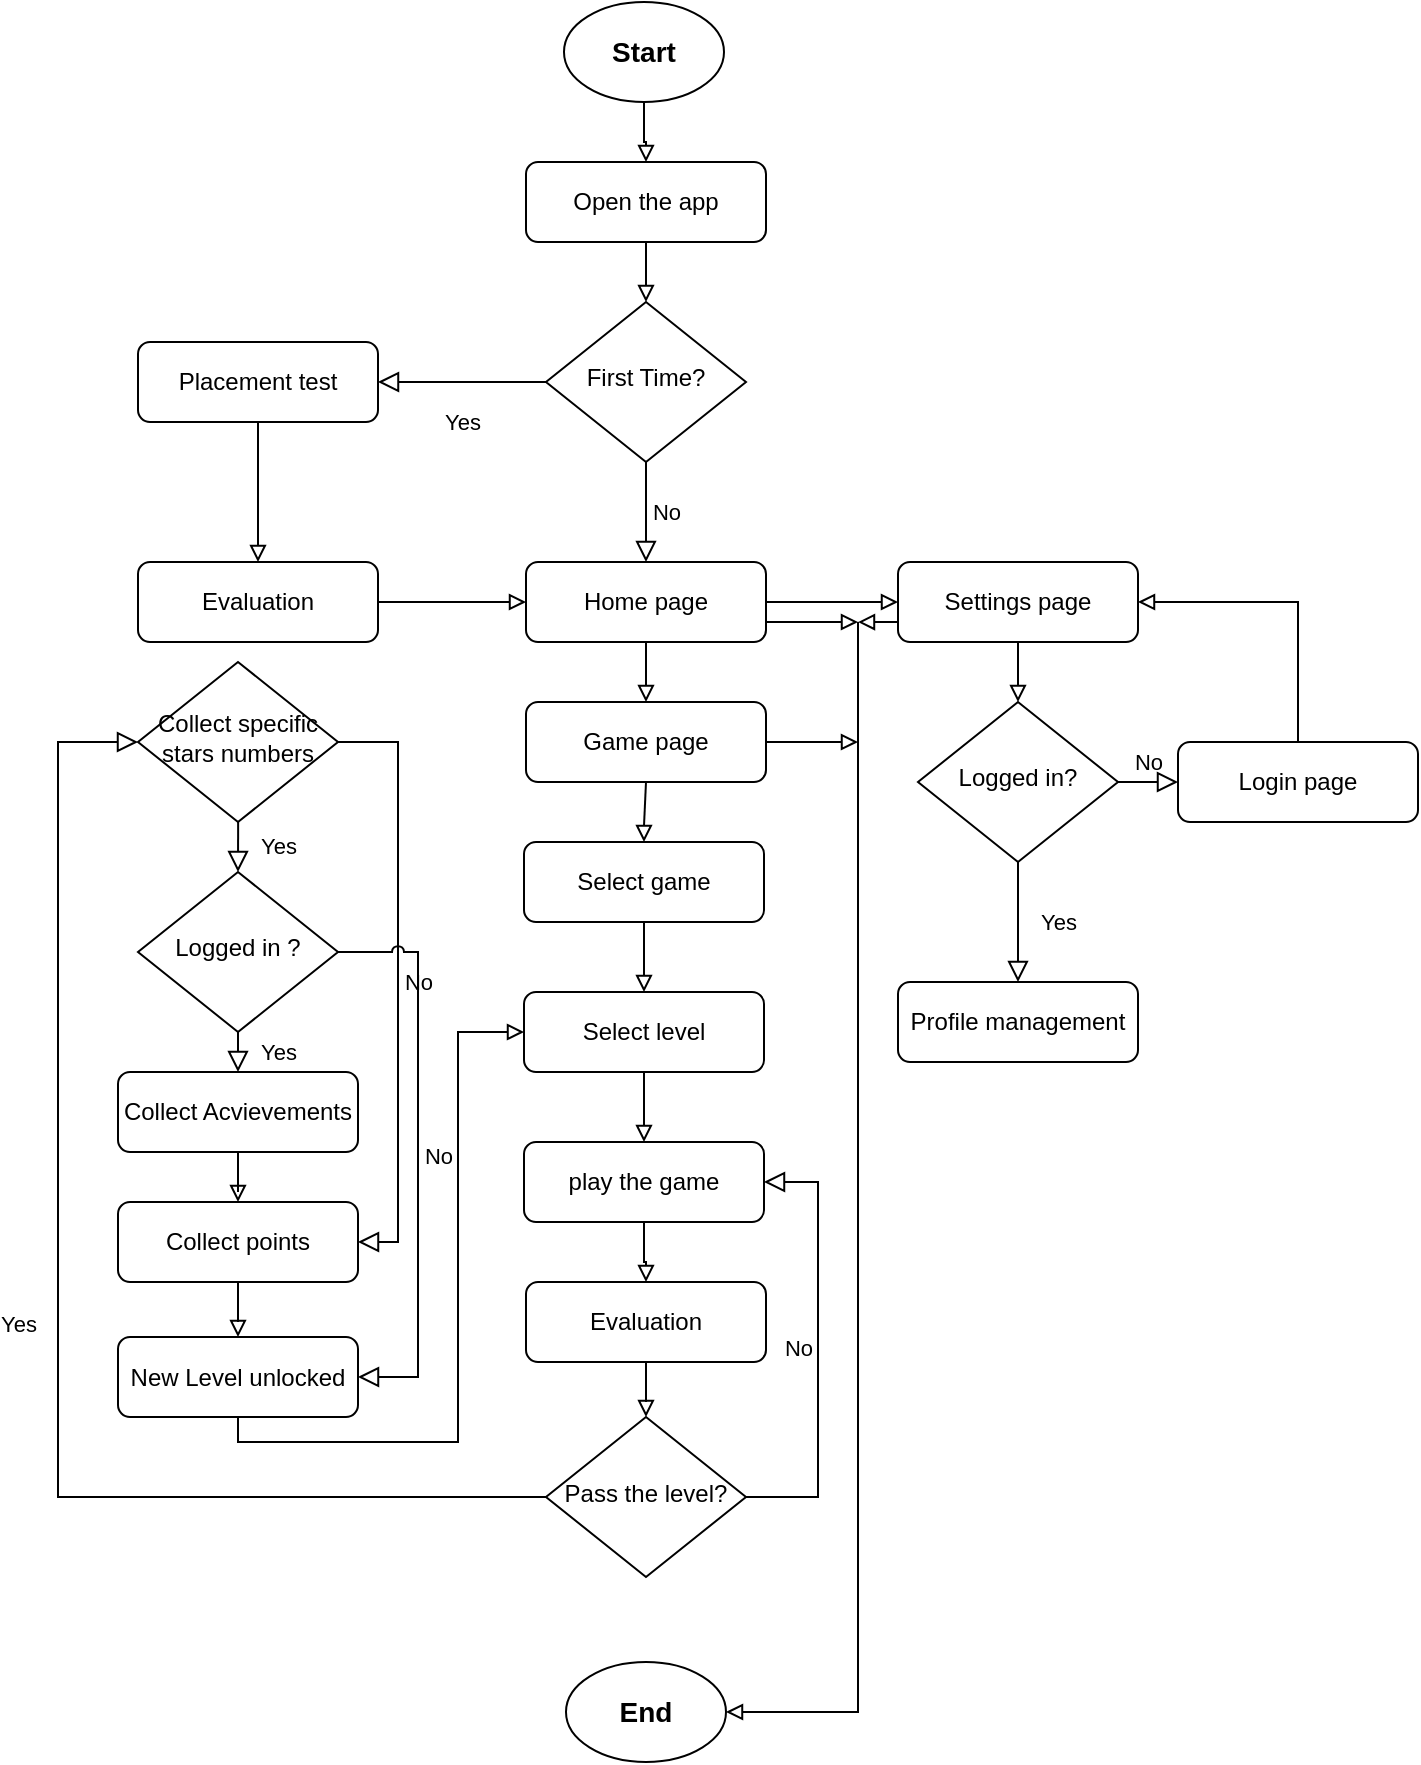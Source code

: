 <mxfile version="20.5.1" type="device"><diagram id="C5RBs43oDa-KdzZeNtuy" name="Page-1"><mxGraphModel dx="1447" dy="867" grid="1" gridSize="10" guides="1" tooltips="1" connect="1" arrows="1" fold="1" page="1" pageScale="1" pageWidth="827" pageHeight="1169" math="0" shadow="0"><root><mxCell id="WIyWlLk6GJQsqaUBKTNV-0"/><mxCell id="WIyWlLk6GJQsqaUBKTNV-1" parent="WIyWlLk6GJQsqaUBKTNV-0"/><mxCell id="6Lkn3pW94tl1GRqNyoGB-29" style="edgeStyle=orthogonalEdgeStyle;rounded=0;orthogonalLoop=1;jettySize=auto;html=1;fontSize=14;endArrow=block;endFill=0;" edge="1" parent="WIyWlLk6GJQsqaUBKTNV-1" source="WIyWlLk6GJQsqaUBKTNV-3" target="WIyWlLk6GJQsqaUBKTNV-6"><mxGeometry relative="1" as="geometry"/></mxCell><mxCell id="WIyWlLk6GJQsqaUBKTNV-3" value="Open the app" style="rounded=1;whiteSpace=wrap;html=1;fontSize=12;glass=0;strokeWidth=1;shadow=0;" parent="WIyWlLk6GJQsqaUBKTNV-1" vertex="1"><mxGeometry x="354" y="90" width="120" height="40" as="geometry"/></mxCell><mxCell id="WIyWlLk6GJQsqaUBKTNV-4" value="Yes" style="rounded=0;html=1;jettySize=auto;orthogonalLoop=1;fontSize=11;endArrow=block;endFill=0;endSize=8;strokeWidth=1;shadow=0;labelBackgroundColor=none;edgeStyle=orthogonalEdgeStyle;entryX=1;entryY=0.5;entryDx=0;entryDy=0;" parent="WIyWlLk6GJQsqaUBKTNV-1" source="WIyWlLk6GJQsqaUBKTNV-6" target="6Lkn3pW94tl1GRqNyoGB-2" edge="1"><mxGeometry y="20" relative="1" as="geometry"><mxPoint as="offset"/><mxPoint x="220" y="220" as="targetPoint"/></mxGeometry></mxCell><mxCell id="WIyWlLk6GJQsqaUBKTNV-5" value="No" style="edgeStyle=orthogonalEdgeStyle;rounded=0;html=1;jettySize=auto;orthogonalLoop=1;fontSize=11;endArrow=block;endFill=0;endSize=8;strokeWidth=1;shadow=0;labelBackgroundColor=none;entryX=0.5;entryY=0;entryDx=0;entryDy=0;" parent="WIyWlLk6GJQsqaUBKTNV-1" source="WIyWlLk6GJQsqaUBKTNV-6" target="6Lkn3pW94tl1GRqNyoGB-3" edge="1"><mxGeometry y="10" relative="1" as="geometry"><mxPoint as="offset"/><mxPoint x="570" y="220" as="targetPoint"/></mxGeometry></mxCell><mxCell id="WIyWlLk6GJQsqaUBKTNV-6" value="First Time?" style="rhombus;whiteSpace=wrap;html=1;shadow=0;fontFamily=Helvetica;fontSize=12;align=center;strokeWidth=1;spacing=6;spacingTop=-4;" parent="WIyWlLk6GJQsqaUBKTNV-1" vertex="1"><mxGeometry x="364" y="160" width="100" height="80" as="geometry"/></mxCell><mxCell id="6Lkn3pW94tl1GRqNyoGB-28" style="edgeStyle=orthogonalEdgeStyle;rounded=0;orthogonalLoop=1;jettySize=auto;html=1;fontSize=14;endArrow=block;endFill=0;" edge="1" parent="WIyWlLk6GJQsqaUBKTNV-1" source="6Lkn3pW94tl1GRqNyoGB-0" target="WIyWlLk6GJQsqaUBKTNV-3"><mxGeometry relative="1" as="geometry"/></mxCell><mxCell id="6Lkn3pW94tl1GRqNyoGB-0" value="&lt;font style=&quot;font-size: 14px;&quot;&gt;&lt;b&gt;Start&lt;/b&gt;&lt;/font&gt;" style="ellipse;whiteSpace=wrap;html=1;" vertex="1" parent="WIyWlLk6GJQsqaUBKTNV-1"><mxGeometry x="373" y="10" width="80" height="50" as="geometry"/></mxCell><mxCell id="6Lkn3pW94tl1GRqNyoGB-1" value="&lt;font style=&quot;font-size: 14px;&quot;&gt;&lt;b&gt;End&lt;/b&gt;&lt;/font&gt;" style="ellipse;whiteSpace=wrap;html=1;" vertex="1" parent="WIyWlLk6GJQsqaUBKTNV-1"><mxGeometry x="374" y="840" width="80" height="50" as="geometry"/></mxCell><mxCell id="6Lkn3pW94tl1GRqNyoGB-5" style="edgeStyle=orthogonalEdgeStyle;rounded=0;orthogonalLoop=1;jettySize=auto;html=1;entryX=0.5;entryY=0;entryDx=0;entryDy=0;fontSize=14;endArrow=block;endFill=0;" edge="1" parent="WIyWlLk6GJQsqaUBKTNV-1" source="6Lkn3pW94tl1GRqNyoGB-2" target="6Lkn3pW94tl1GRqNyoGB-4"><mxGeometry relative="1" as="geometry"/></mxCell><mxCell id="6Lkn3pW94tl1GRqNyoGB-2" value="Placement test" style="rounded=1;whiteSpace=wrap;html=1;fontSize=12;glass=0;strokeWidth=1;shadow=0;" vertex="1" parent="WIyWlLk6GJQsqaUBKTNV-1"><mxGeometry x="160" y="180" width="120" height="40" as="geometry"/></mxCell><mxCell id="6Lkn3pW94tl1GRqNyoGB-23" style="edgeStyle=orthogonalEdgeStyle;rounded=0;orthogonalLoop=1;jettySize=auto;html=1;entryX=0.5;entryY=0;entryDx=0;entryDy=0;fontSize=14;endArrow=block;endFill=0;" edge="1" parent="WIyWlLk6GJQsqaUBKTNV-1" source="6Lkn3pW94tl1GRqNyoGB-3" target="6Lkn3pW94tl1GRqNyoGB-50"><mxGeometry relative="1" as="geometry"/></mxCell><mxCell id="6Lkn3pW94tl1GRqNyoGB-31" style="edgeStyle=orthogonalEdgeStyle;rounded=0;orthogonalLoop=1;jettySize=auto;html=1;entryX=0;entryY=0.5;entryDx=0;entryDy=0;fontSize=14;endArrow=block;endFill=0;" edge="1" parent="WIyWlLk6GJQsqaUBKTNV-1" source="6Lkn3pW94tl1GRqNyoGB-3" target="6Lkn3pW94tl1GRqNyoGB-30"><mxGeometry relative="1" as="geometry"/></mxCell><mxCell id="6Lkn3pW94tl1GRqNyoGB-46" style="edgeStyle=orthogonalEdgeStyle;rounded=0;jumpStyle=arc;orthogonalLoop=1;jettySize=auto;html=1;entryX=1;entryY=0.5;entryDx=0;entryDy=0;fontSize=14;endArrow=block;endFill=0;" edge="1" parent="WIyWlLk6GJQsqaUBKTNV-1" target="6Lkn3pW94tl1GRqNyoGB-1"><mxGeometry relative="1" as="geometry"><mxPoint x="520" y="320" as="sourcePoint"/><Array as="points"><mxPoint x="520" y="320"/><mxPoint x="520" y="865"/></Array></mxGeometry></mxCell><mxCell id="6Lkn3pW94tl1GRqNyoGB-3" value="Home page" style="rounded=1;whiteSpace=wrap;html=1;fontSize=12;glass=0;strokeWidth=1;shadow=0;" vertex="1" parent="WIyWlLk6GJQsqaUBKTNV-1"><mxGeometry x="354" y="290" width="120" height="40" as="geometry"/></mxCell><mxCell id="6Lkn3pW94tl1GRqNyoGB-6" style="edgeStyle=orthogonalEdgeStyle;rounded=0;orthogonalLoop=1;jettySize=auto;html=1;entryX=0;entryY=0.5;entryDx=0;entryDy=0;fontSize=14;endArrow=block;endFill=0;" edge="1" parent="WIyWlLk6GJQsqaUBKTNV-1" source="6Lkn3pW94tl1GRqNyoGB-4" target="6Lkn3pW94tl1GRqNyoGB-3"><mxGeometry relative="1" as="geometry"/></mxCell><mxCell id="6Lkn3pW94tl1GRqNyoGB-4" value="Evaluation" style="rounded=1;whiteSpace=wrap;html=1;fontSize=12;glass=0;strokeWidth=1;shadow=0;" vertex="1" parent="WIyWlLk6GJQsqaUBKTNV-1"><mxGeometry x="160" y="290" width="120" height="40" as="geometry"/></mxCell><mxCell id="6Lkn3pW94tl1GRqNyoGB-24" style="edgeStyle=orthogonalEdgeStyle;rounded=0;orthogonalLoop=1;jettySize=auto;html=1;fontSize=14;endArrow=block;endFill=0;" edge="1" parent="WIyWlLk6GJQsqaUBKTNV-1" source="6Lkn3pW94tl1GRqNyoGB-7" target="6Lkn3pW94tl1GRqNyoGB-8"><mxGeometry relative="1" as="geometry"/></mxCell><mxCell id="6Lkn3pW94tl1GRqNyoGB-7" value="Select game" style="rounded=1;whiteSpace=wrap;html=1;fontSize=12;glass=0;strokeWidth=1;shadow=0;" vertex="1" parent="WIyWlLk6GJQsqaUBKTNV-1"><mxGeometry x="353" y="430" width="120" height="40" as="geometry"/></mxCell><mxCell id="6Lkn3pW94tl1GRqNyoGB-25" style="edgeStyle=orthogonalEdgeStyle;rounded=0;orthogonalLoop=1;jettySize=auto;html=1;entryX=0.5;entryY=0;entryDx=0;entryDy=0;fontSize=14;endArrow=block;endFill=0;" edge="1" parent="WIyWlLk6GJQsqaUBKTNV-1" source="6Lkn3pW94tl1GRqNyoGB-8" target="6Lkn3pW94tl1GRqNyoGB-9"><mxGeometry relative="1" as="geometry"/></mxCell><mxCell id="6Lkn3pW94tl1GRqNyoGB-8" value="Select level" style="rounded=1;whiteSpace=wrap;html=1;fontSize=12;glass=0;strokeWidth=1;shadow=0;" vertex="1" parent="WIyWlLk6GJQsqaUBKTNV-1"><mxGeometry x="353" y="505" width="120" height="40" as="geometry"/></mxCell><mxCell id="6Lkn3pW94tl1GRqNyoGB-26" style="edgeStyle=orthogonalEdgeStyle;rounded=0;orthogonalLoop=1;jettySize=auto;html=1;fontSize=14;endArrow=block;endFill=0;" edge="1" parent="WIyWlLk6GJQsqaUBKTNV-1" source="6Lkn3pW94tl1GRqNyoGB-9" target="6Lkn3pW94tl1GRqNyoGB-13"><mxGeometry relative="1" as="geometry"/></mxCell><mxCell id="6Lkn3pW94tl1GRqNyoGB-9" value="play the game" style="rounded=1;whiteSpace=wrap;html=1;fontSize=12;glass=0;strokeWidth=1;shadow=0;" vertex="1" parent="WIyWlLk6GJQsqaUBKTNV-1"><mxGeometry x="353" y="580" width="120" height="40" as="geometry"/></mxCell><mxCell id="6Lkn3pW94tl1GRqNyoGB-10" value="Yes" style="rounded=0;html=1;jettySize=auto;orthogonalLoop=1;fontSize=11;endArrow=block;endFill=0;endSize=8;strokeWidth=1;shadow=0;labelBackgroundColor=none;edgeStyle=orthogonalEdgeStyle;entryX=0;entryY=0.5;entryDx=0;entryDy=0;" edge="1" parent="WIyWlLk6GJQsqaUBKTNV-1" source="6Lkn3pW94tl1GRqNyoGB-12" target="6Lkn3pW94tl1GRqNyoGB-19"><mxGeometry y="20" relative="1" as="geometry"><mxPoint as="offset"/><mxPoint x="280" y="660" as="targetPoint"/><Array as="points"><mxPoint x="120" y="758"/><mxPoint x="120" y="380"/></Array></mxGeometry></mxCell><mxCell id="6Lkn3pW94tl1GRqNyoGB-11" value="No" style="edgeStyle=orthogonalEdgeStyle;rounded=0;html=1;jettySize=auto;orthogonalLoop=1;fontSize=11;endArrow=block;endFill=0;endSize=8;strokeWidth=1;shadow=0;labelBackgroundColor=none;entryX=1;entryY=0.5;entryDx=0;entryDy=0;" edge="1" parent="WIyWlLk6GJQsqaUBKTNV-1" source="6Lkn3pW94tl1GRqNyoGB-12" target="6Lkn3pW94tl1GRqNyoGB-9"><mxGeometry y="10" relative="1" as="geometry"><mxPoint as="offset"/><mxPoint x="520" y="560" as="targetPoint"/><Array as="points"><mxPoint x="500" y="758"/><mxPoint x="500" y="600"/></Array></mxGeometry></mxCell><mxCell id="6Lkn3pW94tl1GRqNyoGB-12" value="Pass the level?" style="rhombus;whiteSpace=wrap;html=1;shadow=0;fontFamily=Helvetica;fontSize=12;align=center;strokeWidth=1;spacing=6;spacingTop=-4;" vertex="1" parent="WIyWlLk6GJQsqaUBKTNV-1"><mxGeometry x="364" y="717.5" width="100" height="80" as="geometry"/></mxCell><mxCell id="6Lkn3pW94tl1GRqNyoGB-27" style="edgeStyle=orthogonalEdgeStyle;rounded=0;orthogonalLoop=1;jettySize=auto;html=1;fontSize=14;endArrow=block;endFill=0;" edge="1" parent="WIyWlLk6GJQsqaUBKTNV-1" source="6Lkn3pW94tl1GRqNyoGB-13" target="6Lkn3pW94tl1GRqNyoGB-12"><mxGeometry relative="1" as="geometry"/></mxCell><mxCell id="6Lkn3pW94tl1GRqNyoGB-13" value="Evaluation" style="rounded=1;whiteSpace=wrap;html=1;fontSize=12;glass=0;strokeWidth=1;shadow=0;" vertex="1" parent="WIyWlLk6GJQsqaUBKTNV-1"><mxGeometry x="354" y="650" width="120" height="40" as="geometry"/></mxCell><mxCell id="6Lkn3pW94tl1GRqNyoGB-38" style="edgeStyle=orthogonalEdgeStyle;rounded=0;orthogonalLoop=1;jettySize=auto;html=1;fontSize=14;endArrow=block;endFill=0;" edge="1" parent="WIyWlLk6GJQsqaUBKTNV-1" source="6Lkn3pW94tl1GRqNyoGB-14" target="6Lkn3pW94tl1GRqNyoGB-15"><mxGeometry relative="1" as="geometry"/></mxCell><mxCell id="6Lkn3pW94tl1GRqNyoGB-14" value="Collect points" style="rounded=1;whiteSpace=wrap;html=1;fontSize=12;glass=0;strokeWidth=1;shadow=0;" vertex="1" parent="WIyWlLk6GJQsqaUBKTNV-1"><mxGeometry x="150" y="610" width="120" height="40" as="geometry"/></mxCell><mxCell id="6Lkn3pW94tl1GRqNyoGB-39" style="edgeStyle=orthogonalEdgeStyle;rounded=0;jumpStyle=arc;orthogonalLoop=1;jettySize=auto;html=1;entryX=0;entryY=0.5;entryDx=0;entryDy=0;fontSize=14;endArrow=block;endFill=0;" edge="1" parent="WIyWlLk6GJQsqaUBKTNV-1" source="6Lkn3pW94tl1GRqNyoGB-15" target="6Lkn3pW94tl1GRqNyoGB-8"><mxGeometry relative="1" as="geometry"><Array as="points"><mxPoint x="210" y="730"/><mxPoint x="320" y="730"/><mxPoint x="320" y="525"/></Array></mxGeometry></mxCell><mxCell id="6Lkn3pW94tl1GRqNyoGB-15" value="New Level unlocked" style="rounded=1;whiteSpace=wrap;html=1;fontSize=12;glass=0;strokeWidth=1;shadow=0;" vertex="1" parent="WIyWlLk6GJQsqaUBKTNV-1"><mxGeometry x="150" y="677.5" width="120" height="40" as="geometry"/></mxCell><mxCell id="6Lkn3pW94tl1GRqNyoGB-17" value="Yes" style="rounded=0;html=1;jettySize=auto;orthogonalLoop=1;fontSize=11;endArrow=block;endFill=0;endSize=8;strokeWidth=1;shadow=0;labelBackgroundColor=none;edgeStyle=orthogonalEdgeStyle;entryX=0.5;entryY=0;entryDx=0;entryDy=0;" edge="1" parent="WIyWlLk6GJQsqaUBKTNV-1" target="6Lkn3pW94tl1GRqNyoGB-36"><mxGeometry y="20" relative="1" as="geometry"><mxPoint as="offset"/><mxPoint x="210.0" y="440" as="targetPoint"/><mxPoint x="210.077" y="419.938" as="sourcePoint"/></mxGeometry></mxCell><mxCell id="6Lkn3pW94tl1GRqNyoGB-18" value="No" style="edgeStyle=orthogonalEdgeStyle;rounded=0;html=1;jettySize=auto;orthogonalLoop=1;fontSize=11;endArrow=block;endFill=0;endSize=8;strokeWidth=1;shadow=0;labelBackgroundColor=none;exitX=1;exitY=0.5;exitDx=0;exitDy=0;entryX=1;entryY=0.5;entryDx=0;entryDy=0;jumpStyle=arc;" edge="1" parent="WIyWlLk6GJQsqaUBKTNV-1" target="6Lkn3pW94tl1GRqNyoGB-14"><mxGeometry y="10" relative="1" as="geometry"><mxPoint as="offset"/><mxPoint x="320" y="390" as="targetPoint"/><mxPoint x="260" y="380" as="sourcePoint"/><Array as="points"><mxPoint x="290" y="380"/><mxPoint x="290" y="630"/></Array></mxGeometry></mxCell><mxCell id="6Lkn3pW94tl1GRqNyoGB-19" value="Collect specific stars numbers" style="rhombus;whiteSpace=wrap;html=1;shadow=0;fontFamily=Helvetica;fontSize=12;align=center;strokeWidth=1;spacing=6;spacingTop=-4;" vertex="1" parent="WIyWlLk6GJQsqaUBKTNV-1"><mxGeometry x="160" y="340" width="100" height="80" as="geometry"/></mxCell><mxCell id="6Lkn3pW94tl1GRqNyoGB-45" style="edgeStyle=none;rounded=0;jumpStyle=arc;orthogonalLoop=1;jettySize=auto;html=1;entryX=0.5;entryY=0;entryDx=0;entryDy=0;fontSize=14;endArrow=block;endFill=0;" edge="1" parent="WIyWlLk6GJQsqaUBKTNV-1" source="6Lkn3pW94tl1GRqNyoGB-30" target="6Lkn3pW94tl1GRqNyoGB-43"><mxGeometry relative="1" as="geometry"/></mxCell><mxCell id="6Lkn3pW94tl1GRqNyoGB-47" style="edgeStyle=orthogonalEdgeStyle;rounded=0;jumpStyle=arc;orthogonalLoop=1;jettySize=auto;html=1;exitX=0;exitY=0.75;exitDx=0;exitDy=0;fontSize=14;endArrow=block;endFill=0;" edge="1" parent="WIyWlLk6GJQsqaUBKTNV-1" source="6Lkn3pW94tl1GRqNyoGB-30"><mxGeometry relative="1" as="geometry"><mxPoint x="520" y="320.01" as="targetPoint"/></mxGeometry></mxCell><mxCell id="6Lkn3pW94tl1GRqNyoGB-30" value="Settings page" style="rounded=1;whiteSpace=wrap;html=1;fontSize=12;glass=0;strokeWidth=1;shadow=0;" vertex="1" parent="WIyWlLk6GJQsqaUBKTNV-1"><mxGeometry x="540" y="290" width="120" height="40" as="geometry"/></mxCell><mxCell id="6Lkn3pW94tl1GRqNyoGB-37" style="edgeStyle=orthogonalEdgeStyle;rounded=0;orthogonalLoop=1;jettySize=auto;html=1;fontSize=14;endArrow=block;endFill=0;" edge="1" parent="WIyWlLk6GJQsqaUBKTNV-1" source="6Lkn3pW94tl1GRqNyoGB-32" target="6Lkn3pW94tl1GRqNyoGB-14"><mxGeometry relative="1" as="geometry"/></mxCell><mxCell id="6Lkn3pW94tl1GRqNyoGB-32" value="Collect Acvievements" style="rounded=1;whiteSpace=wrap;html=1;fontSize=12;glass=0;strokeWidth=1;shadow=0;" vertex="1" parent="WIyWlLk6GJQsqaUBKTNV-1"><mxGeometry x="150" y="545" width="120" height="40" as="geometry"/></mxCell><mxCell id="6Lkn3pW94tl1GRqNyoGB-34" value="Yes" style="rounded=0;html=1;jettySize=auto;orthogonalLoop=1;fontSize=11;endArrow=block;endFill=0;endSize=8;strokeWidth=1;shadow=0;labelBackgroundColor=none;edgeStyle=orthogonalEdgeStyle;entryX=0.5;entryY=0;entryDx=0;entryDy=0;" edge="1" parent="WIyWlLk6GJQsqaUBKTNV-1" source="6Lkn3pW94tl1GRqNyoGB-36" target="6Lkn3pW94tl1GRqNyoGB-32"><mxGeometry y="20" relative="1" as="geometry"><mxPoint as="offset"/><mxPoint x="76.0" y="485" as="targetPoint"/><Array as="points"><mxPoint x="210" y="485"/></Array></mxGeometry></mxCell><mxCell id="6Lkn3pW94tl1GRqNyoGB-35" value="No" style="edgeStyle=orthogonalEdgeStyle;rounded=0;html=1;jettySize=auto;orthogonalLoop=1;fontSize=11;endArrow=block;endFill=0;endSize=8;strokeWidth=1;shadow=0;labelBackgroundColor=none;exitX=1;exitY=0.5;exitDx=0;exitDy=0;entryX=1;entryY=0.5;entryDx=0;entryDy=0;jumpStyle=arc;" edge="1" parent="WIyWlLk6GJQsqaUBKTNV-1" source="6Lkn3pW94tl1GRqNyoGB-36" target="6Lkn3pW94tl1GRqNyoGB-15"><mxGeometry y="10" relative="1" as="geometry"><mxPoint as="offset"/><mxPoint x="300" y="580" as="targetPoint"/><Array as="points"><mxPoint x="300" y="485"/><mxPoint x="300" y="697"/></Array></mxGeometry></mxCell><mxCell id="6Lkn3pW94tl1GRqNyoGB-36" value="Logged in ?" style="rhombus;whiteSpace=wrap;html=1;shadow=0;fontFamily=Helvetica;fontSize=12;align=center;strokeWidth=1;spacing=6;spacingTop=-4;" vertex="1" parent="WIyWlLk6GJQsqaUBKTNV-1"><mxGeometry x="160" y="445" width="100" height="80" as="geometry"/></mxCell><mxCell id="6Lkn3pW94tl1GRqNyoGB-41" value="Yes" style="rounded=0;html=1;jettySize=auto;orthogonalLoop=1;fontSize=11;endArrow=block;endFill=0;endSize=8;strokeWidth=1;shadow=0;labelBackgroundColor=none;" edge="1" parent="WIyWlLk6GJQsqaUBKTNV-1" source="6Lkn3pW94tl1GRqNyoGB-43"><mxGeometry y="20" relative="1" as="geometry"><mxPoint as="offset"/><mxPoint x="600" y="500" as="targetPoint"/></mxGeometry></mxCell><mxCell id="6Lkn3pW94tl1GRqNyoGB-42" value="No" style="rounded=0;html=1;jettySize=auto;orthogonalLoop=1;fontSize=11;endArrow=block;endFill=0;endSize=8;strokeWidth=1;shadow=0;labelBackgroundColor=none;entryX=0;entryY=0.5;entryDx=0;entryDy=0;exitX=1;exitY=0.5;exitDx=0;exitDy=0;" edge="1" parent="WIyWlLk6GJQsqaUBKTNV-1" source="6Lkn3pW94tl1GRqNyoGB-43" target="6Lkn3pW94tl1GRqNyoGB-48"><mxGeometry y="10" relative="1" as="geometry"><mxPoint as="offset"/><mxPoint x="594" y="490" as="targetPoint"/></mxGeometry></mxCell><mxCell id="6Lkn3pW94tl1GRqNyoGB-43" value="Logged in?" style="rhombus;whiteSpace=wrap;html=1;shadow=0;fontFamily=Helvetica;fontSize=12;align=center;strokeWidth=1;spacing=6;spacingTop=-4;" vertex="1" parent="WIyWlLk6GJQsqaUBKTNV-1"><mxGeometry x="550" y="360" width="100" height="80" as="geometry"/></mxCell><mxCell id="6Lkn3pW94tl1GRqNyoGB-44" value="Profile management" style="rounded=1;whiteSpace=wrap;html=1;fontSize=12;glass=0;strokeWidth=1;shadow=0;" vertex="1" parent="WIyWlLk6GJQsqaUBKTNV-1"><mxGeometry x="540" y="500" width="120" height="40" as="geometry"/></mxCell><mxCell id="6Lkn3pW94tl1GRqNyoGB-49" style="edgeStyle=orthogonalEdgeStyle;rounded=0;jumpStyle=arc;orthogonalLoop=1;jettySize=auto;html=1;entryX=1;entryY=0.5;entryDx=0;entryDy=0;fontSize=14;endArrow=block;endFill=0;" edge="1" parent="WIyWlLk6GJQsqaUBKTNV-1" source="6Lkn3pW94tl1GRqNyoGB-48" target="6Lkn3pW94tl1GRqNyoGB-30"><mxGeometry relative="1" as="geometry"><Array as="points"><mxPoint x="740" y="310"/></Array></mxGeometry></mxCell><mxCell id="6Lkn3pW94tl1GRqNyoGB-48" value="Login page" style="rounded=1;whiteSpace=wrap;html=1;fontSize=12;glass=0;strokeWidth=1;shadow=0;" vertex="1" parent="WIyWlLk6GJQsqaUBKTNV-1"><mxGeometry x="680" y="380" width="120" height="40" as="geometry"/></mxCell><mxCell id="6Lkn3pW94tl1GRqNyoGB-52" style="edgeStyle=orthogonalEdgeStyle;rounded=0;jumpStyle=arc;orthogonalLoop=1;jettySize=auto;html=1;entryX=0.5;entryY=0;entryDx=0;entryDy=0;fontSize=14;endArrow=block;endFill=0;" edge="1" parent="WIyWlLk6GJQsqaUBKTNV-1" source="6Lkn3pW94tl1GRqNyoGB-50" target="6Lkn3pW94tl1GRqNyoGB-7"><mxGeometry relative="1" as="geometry"/></mxCell><mxCell id="6Lkn3pW94tl1GRqNyoGB-53" style="edgeStyle=orthogonalEdgeStyle;rounded=0;jumpStyle=arc;orthogonalLoop=1;jettySize=auto;html=1;fontSize=14;endArrow=block;endFill=0;" edge="1" parent="WIyWlLk6GJQsqaUBKTNV-1" source="6Lkn3pW94tl1GRqNyoGB-50"><mxGeometry relative="1" as="geometry"><mxPoint x="520" y="380" as="targetPoint"/></mxGeometry></mxCell><mxCell id="6Lkn3pW94tl1GRqNyoGB-50" value="Game page" style="rounded=1;whiteSpace=wrap;html=1;fontSize=12;glass=0;strokeWidth=1;shadow=0;" vertex="1" parent="WIyWlLk6GJQsqaUBKTNV-1"><mxGeometry x="354" y="360" width="120" height="40" as="geometry"/></mxCell><mxCell id="6Lkn3pW94tl1GRqNyoGB-54" value="" style="endArrow=block;html=1;rounded=0;fontSize=14;jumpStyle=arc;endFill=0;exitX=1;exitY=0.75;exitDx=0;exitDy=0;shadow=0;" edge="1" parent="WIyWlLk6GJQsqaUBKTNV-1" source="6Lkn3pW94tl1GRqNyoGB-3"><mxGeometry width="50" height="50" relative="1" as="geometry"><mxPoint x="410" y="380" as="sourcePoint"/><mxPoint x="520" y="320" as="targetPoint"/></mxGeometry></mxCell></root></mxGraphModel></diagram></mxfile>
